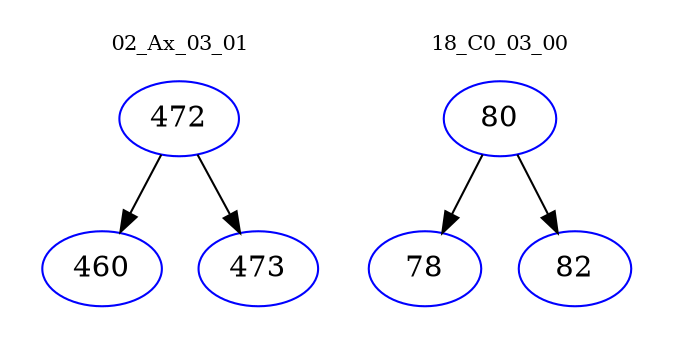 digraph{
subgraph cluster_0 {
color = white
label = "02_Ax_03_01";
fontsize=10;
T0_472 [label="472", color="blue"]
T0_472 -> T0_460 [color="black"]
T0_460 [label="460", color="blue"]
T0_472 -> T0_473 [color="black"]
T0_473 [label="473", color="blue"]
}
subgraph cluster_1 {
color = white
label = "18_C0_03_00";
fontsize=10;
T1_80 [label="80", color="blue"]
T1_80 -> T1_78 [color="black"]
T1_78 [label="78", color="blue"]
T1_80 -> T1_82 [color="black"]
T1_82 [label="82", color="blue"]
}
}
